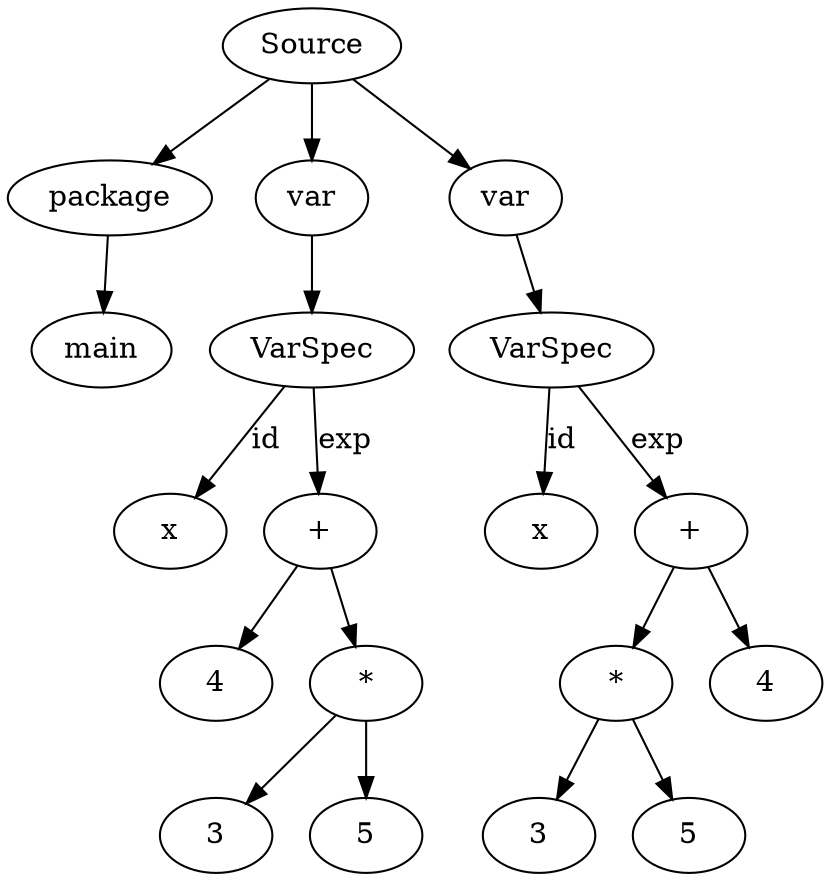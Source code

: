 digraph {
	0 [label=package]
	1 [label=main]
	0 -> 1 [label=""]
	2 [label=x]
	3 [label=4]
	4 [label=3]
	5 [label=5]
	6 [label="*"]
	6 -> 4 [label=""]
	6 -> 5 [label=""]
	7 [label="+"]
	7 -> 3 [label=""]
	7 -> 6 [label=""]
	8 [label=VarSpec]
	8 -> 2 [label=id]
	8 -> 7 [label=exp]
	9 [label=var]
	9 -> 8 [label=""]
	10 [label=x]
	11 [label=3]
	12 [label=5]
	13 [label="*"]
	13 -> 11 [label=""]
	13 -> 12 [label=""]
	14 [label=4]
	15 [label="+"]
	15 -> 13 [label=""]
	15 -> 14 [label=""]
	16 [label=VarSpec]
	16 -> 10 [label=id]
	16 -> 15 [label=exp]
	17 [label=var]
	17 -> 16 [label=""]
	18 [label=Source]
	18 -> 0 [label=""]
	18 -> 9 [label=""]
	18 -> 17 [label=""]
}
